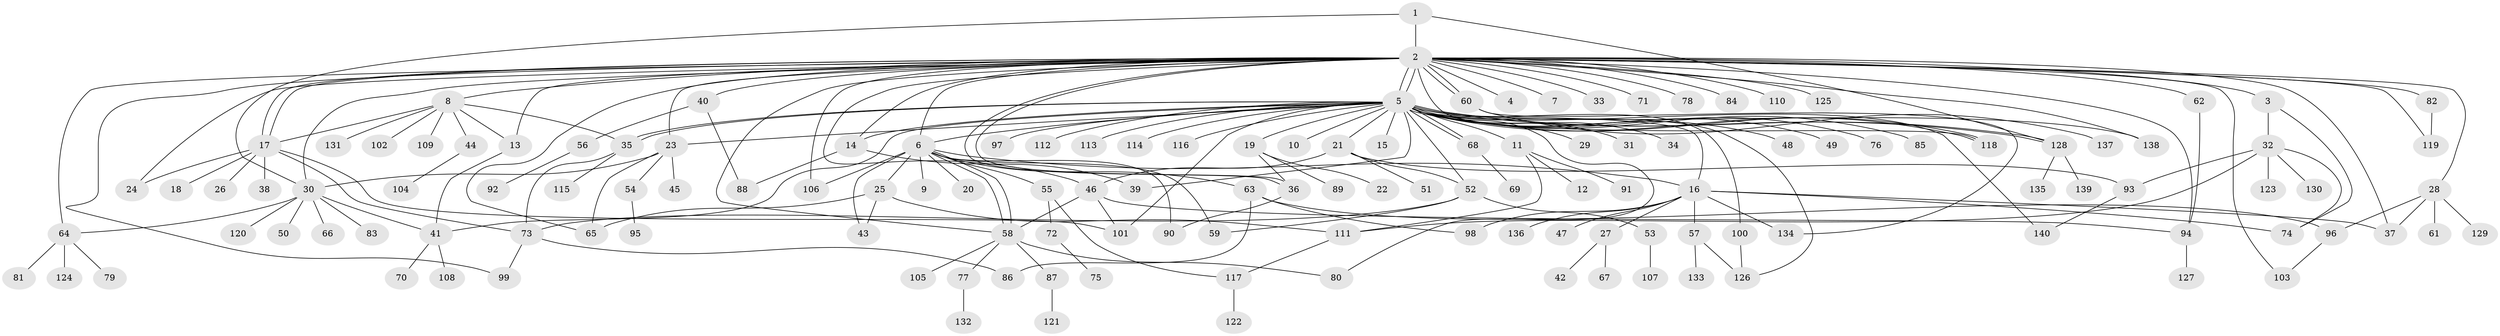 // coarse degree distribution, {1: 0.7857142857142857, 4: 0.014285714285714285, 3: 0.05714285714285714, 10: 0.014285714285714285, 2: 0.08571428571428572, 17: 0.014285714285714285, 45: 0.014285714285714285, 5: 0.014285714285714285}
// Generated by graph-tools (version 1.1) at 2025/50/03/04/25 21:50:26]
// undirected, 140 vertices, 202 edges
graph export_dot {
graph [start="1"]
  node [color=gray90,style=filled];
  1;
  2;
  3;
  4;
  5;
  6;
  7;
  8;
  9;
  10;
  11;
  12;
  13;
  14;
  15;
  16;
  17;
  18;
  19;
  20;
  21;
  22;
  23;
  24;
  25;
  26;
  27;
  28;
  29;
  30;
  31;
  32;
  33;
  34;
  35;
  36;
  37;
  38;
  39;
  40;
  41;
  42;
  43;
  44;
  45;
  46;
  47;
  48;
  49;
  50;
  51;
  52;
  53;
  54;
  55;
  56;
  57;
  58;
  59;
  60;
  61;
  62;
  63;
  64;
  65;
  66;
  67;
  68;
  69;
  70;
  71;
  72;
  73;
  74;
  75;
  76;
  77;
  78;
  79;
  80;
  81;
  82;
  83;
  84;
  85;
  86;
  87;
  88;
  89;
  90;
  91;
  92;
  93;
  94;
  95;
  96;
  97;
  98;
  99;
  100;
  101;
  102;
  103;
  104;
  105;
  106;
  107;
  108;
  109;
  110;
  111;
  112;
  113;
  114;
  115;
  116;
  117;
  118;
  119;
  120;
  121;
  122;
  123;
  124;
  125;
  126;
  127;
  128;
  129;
  130;
  131;
  132;
  133;
  134;
  135;
  136;
  137;
  138;
  139;
  140;
  1 -- 2;
  1 -- 30;
  1 -- 128;
  2 -- 3;
  2 -- 4;
  2 -- 5;
  2 -- 5;
  2 -- 6;
  2 -- 7;
  2 -- 8;
  2 -- 13;
  2 -- 14;
  2 -- 17;
  2 -- 17;
  2 -- 23;
  2 -- 24;
  2 -- 28;
  2 -- 30;
  2 -- 33;
  2 -- 36;
  2 -- 36;
  2 -- 37;
  2 -- 40;
  2 -- 46;
  2 -- 58;
  2 -- 60;
  2 -- 60;
  2 -- 62;
  2 -- 64;
  2 -- 65;
  2 -- 71;
  2 -- 78;
  2 -- 82;
  2 -- 84;
  2 -- 94;
  2 -- 99;
  2 -- 103;
  2 -- 106;
  2 -- 110;
  2 -- 118;
  2 -- 119;
  2 -- 125;
  2 -- 138;
  3 -- 32;
  3 -- 74;
  5 -- 6;
  5 -- 10;
  5 -- 11;
  5 -- 14;
  5 -- 15;
  5 -- 16;
  5 -- 19;
  5 -- 21;
  5 -- 23;
  5 -- 29;
  5 -- 31;
  5 -- 34;
  5 -- 35;
  5 -- 35;
  5 -- 39;
  5 -- 41;
  5 -- 48;
  5 -- 49;
  5 -- 52;
  5 -- 68;
  5 -- 68;
  5 -- 76;
  5 -- 80;
  5 -- 85;
  5 -- 97;
  5 -- 100;
  5 -- 101;
  5 -- 112;
  5 -- 113;
  5 -- 114;
  5 -- 116;
  5 -- 118;
  5 -- 118;
  5 -- 126;
  5 -- 128;
  5 -- 128;
  5 -- 138;
  5 -- 140;
  6 -- 9;
  6 -- 16;
  6 -- 20;
  6 -- 25;
  6 -- 43;
  6 -- 55;
  6 -- 58;
  6 -- 58;
  6 -- 59;
  6 -- 63;
  6 -- 90;
  6 -- 106;
  8 -- 13;
  8 -- 17;
  8 -- 35;
  8 -- 44;
  8 -- 102;
  8 -- 109;
  8 -- 131;
  11 -- 12;
  11 -- 91;
  11 -- 111;
  13 -- 41;
  14 -- 39;
  14 -- 88;
  16 -- 27;
  16 -- 37;
  16 -- 47;
  16 -- 57;
  16 -- 74;
  16 -- 98;
  16 -- 134;
  16 -- 136;
  17 -- 18;
  17 -- 24;
  17 -- 26;
  17 -- 38;
  17 -- 73;
  17 -- 101;
  19 -- 22;
  19 -- 36;
  19 -- 89;
  21 -- 46;
  21 -- 51;
  21 -- 52;
  21 -- 93;
  23 -- 30;
  23 -- 45;
  23 -- 54;
  23 -- 65;
  25 -- 43;
  25 -- 65;
  25 -- 111;
  27 -- 42;
  27 -- 67;
  28 -- 37;
  28 -- 61;
  28 -- 96;
  28 -- 129;
  30 -- 41;
  30 -- 50;
  30 -- 64;
  30 -- 66;
  30 -- 83;
  30 -- 120;
  32 -- 74;
  32 -- 93;
  32 -- 111;
  32 -- 123;
  32 -- 130;
  35 -- 73;
  35 -- 115;
  36 -- 90;
  40 -- 56;
  40 -- 88;
  41 -- 70;
  41 -- 108;
  44 -- 104;
  46 -- 58;
  46 -- 94;
  46 -- 101;
  52 -- 53;
  52 -- 59;
  52 -- 73;
  53 -- 107;
  54 -- 95;
  55 -- 72;
  55 -- 117;
  56 -- 92;
  57 -- 126;
  57 -- 133;
  58 -- 77;
  58 -- 80;
  58 -- 87;
  58 -- 105;
  60 -- 134;
  60 -- 137;
  62 -- 94;
  63 -- 86;
  63 -- 96;
  63 -- 98;
  64 -- 79;
  64 -- 81;
  64 -- 124;
  68 -- 69;
  72 -- 75;
  73 -- 86;
  73 -- 99;
  77 -- 132;
  82 -- 119;
  87 -- 121;
  93 -- 140;
  94 -- 127;
  96 -- 103;
  100 -- 126;
  111 -- 117;
  117 -- 122;
  128 -- 135;
  128 -- 139;
}
